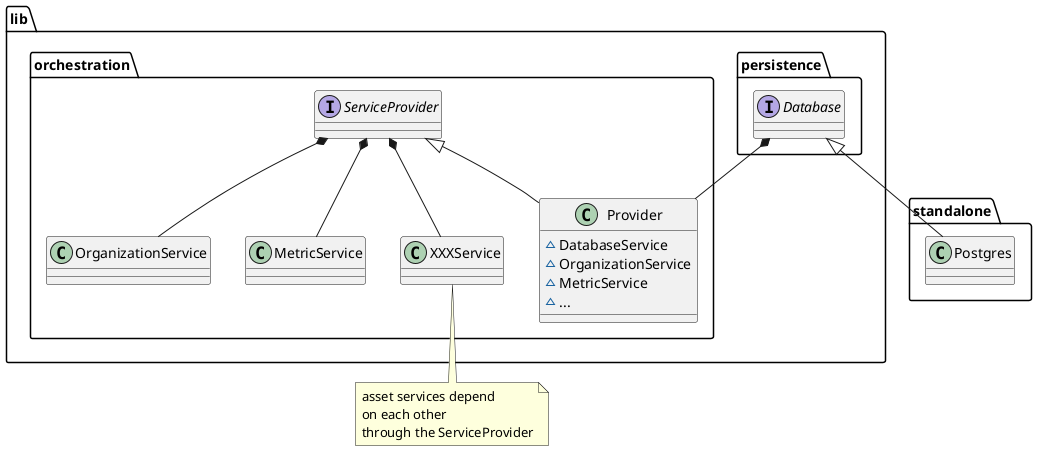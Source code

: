 @startuml

interface lib.persistence.Database
lib.persistence.Database <|-- standalone.Postgres

lib.persistence.Database *-- lib.orchestration.Provider
interface lib.orchestration.ServiceProvider
class lib.orchestration.Provider {
  ~DatabaseService
  ~OrganizationService
  ~MetricService
  ~...
}
lib.orchestration.ServiceProvider <|-- lib.orchestration.Provider

lib.orchestration.ServiceProvider *-- lib.orchestration.OrganizationService
lib.orchestration.ServiceProvider *-- lib.orchestration.MetricService
lib.orchestration.ServiceProvider *-- lib.orchestration.XXXService
note bottom
asset services depend
on each other
through the ServiceProvider
end note

@enduml
